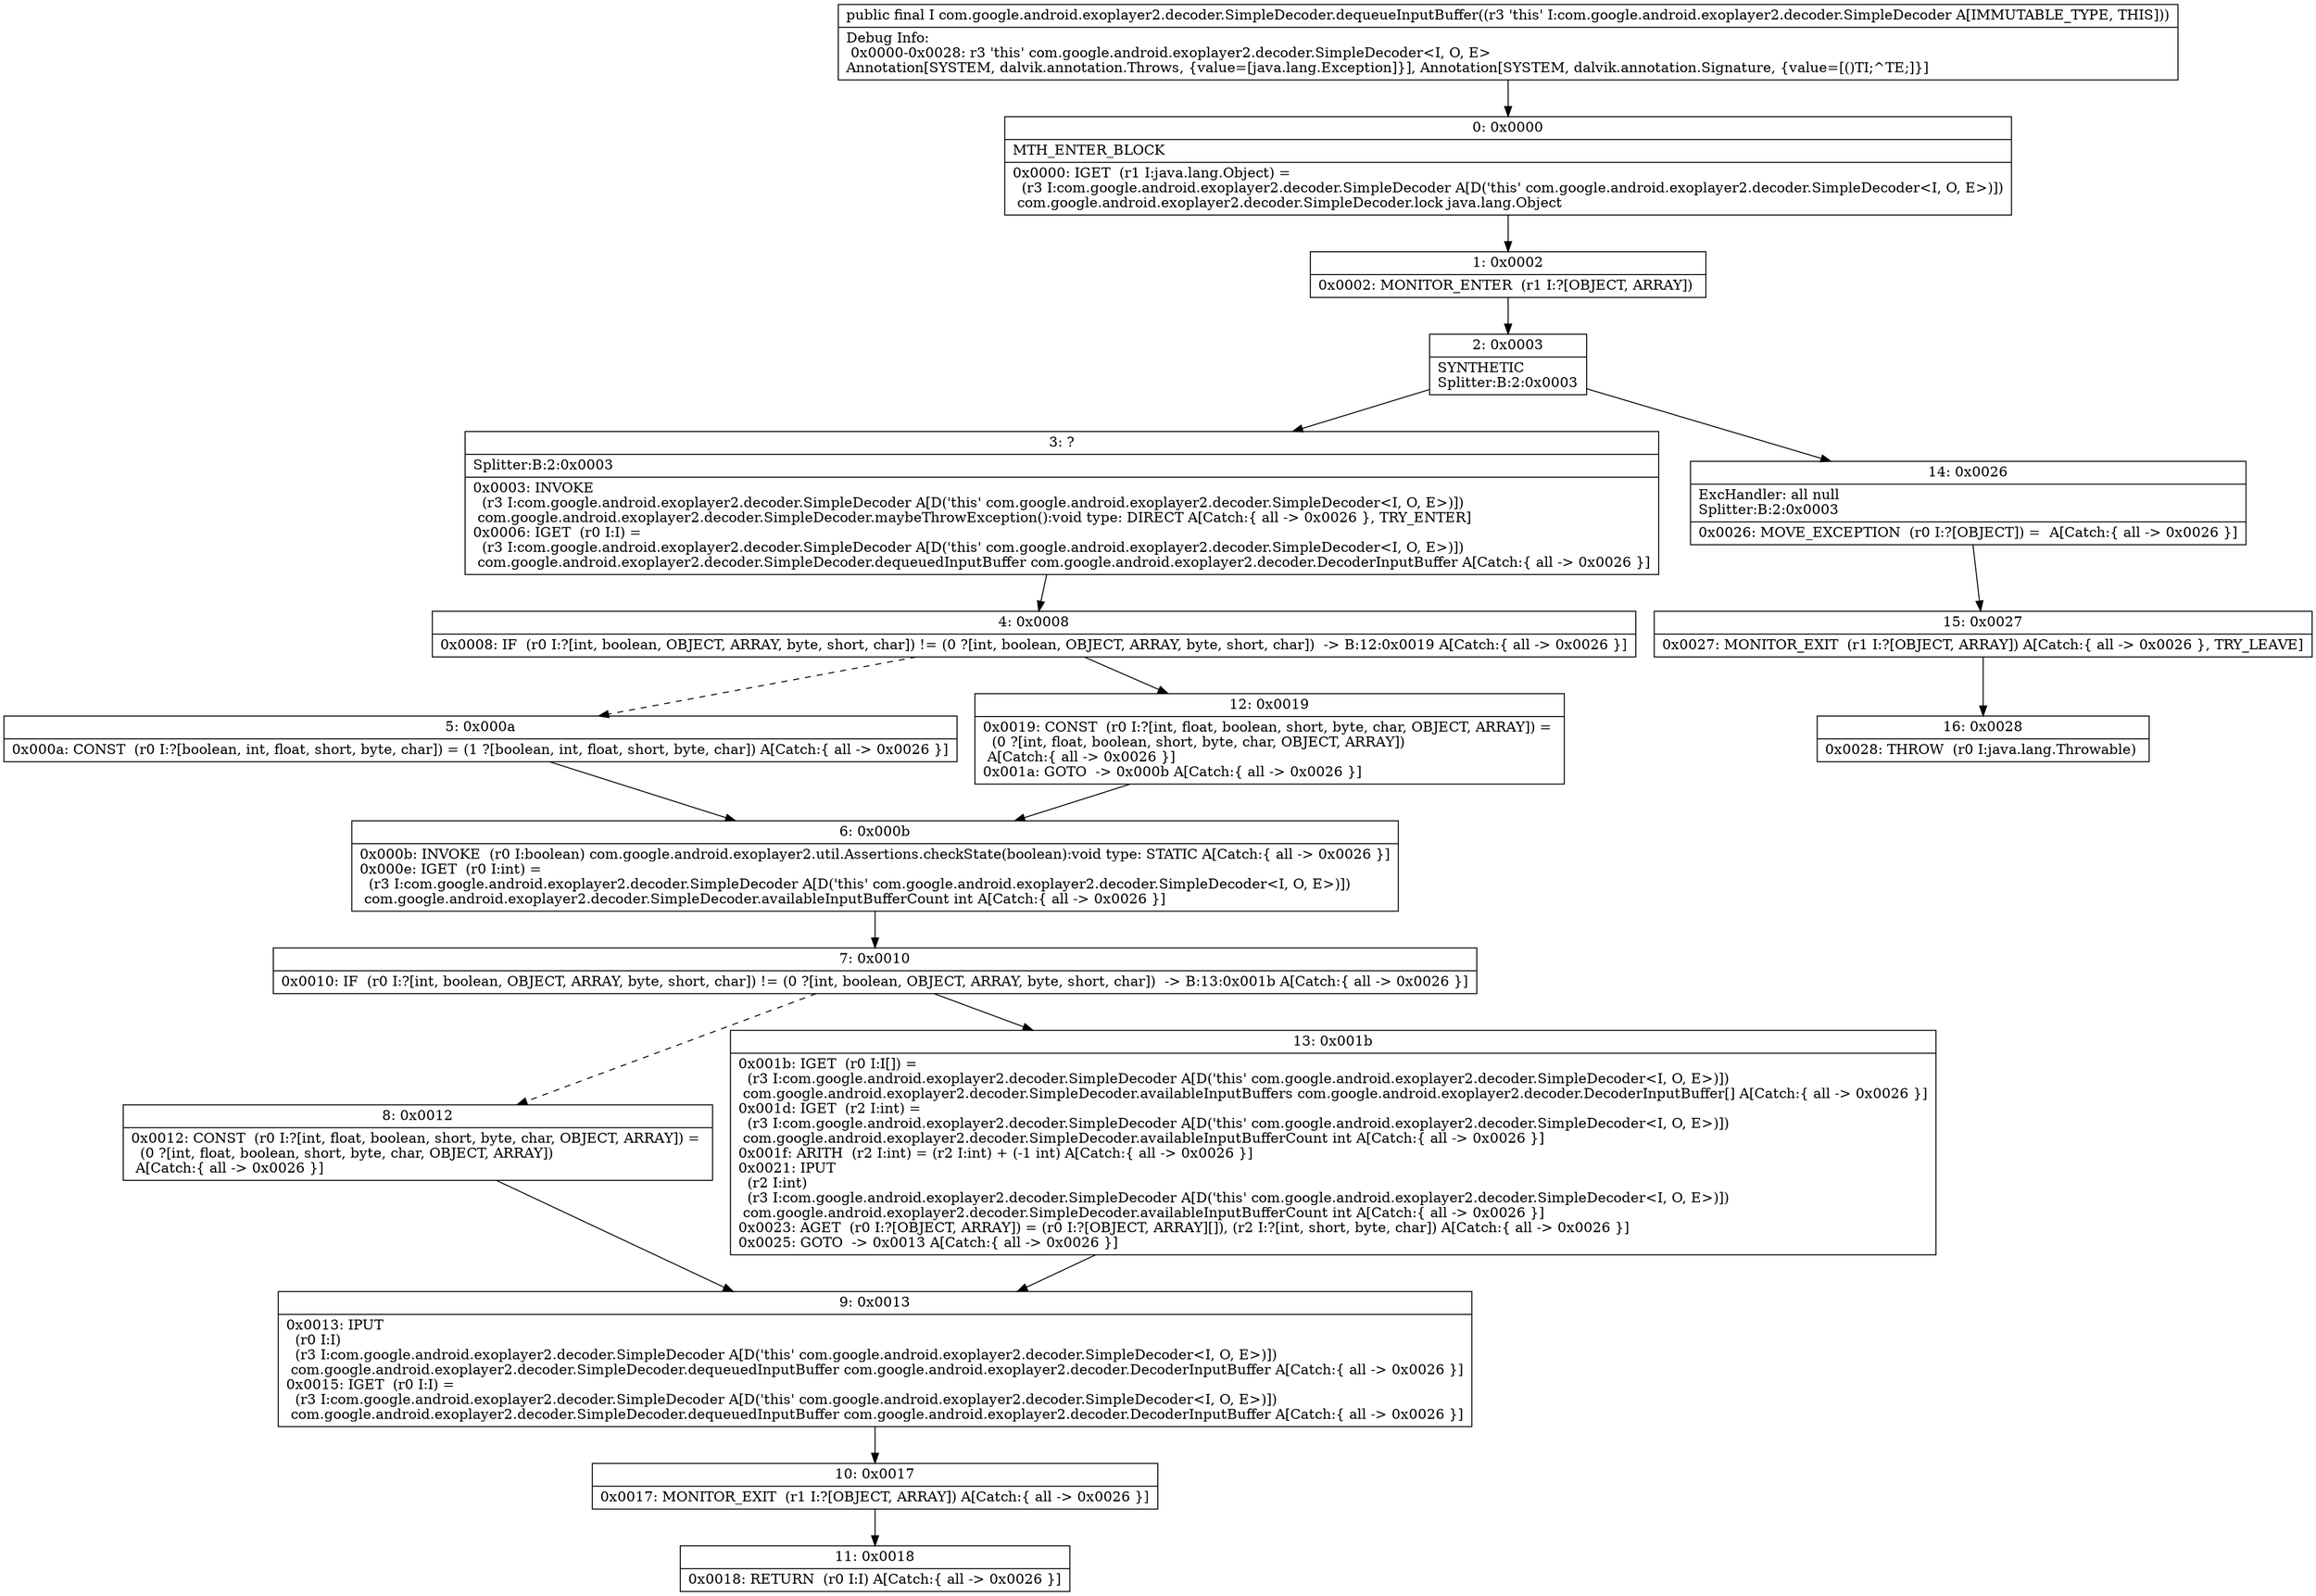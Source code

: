 digraph "CFG forcom.google.android.exoplayer2.decoder.SimpleDecoder.dequeueInputBuffer()Lcom\/google\/android\/exoplayer2\/decoder\/DecoderInputBuffer;" {
Node_0 [shape=record,label="{0\:\ 0x0000|MTH_ENTER_BLOCK\l|0x0000: IGET  (r1 I:java.lang.Object) = \l  (r3 I:com.google.android.exoplayer2.decoder.SimpleDecoder A[D('this' com.google.android.exoplayer2.decoder.SimpleDecoder\<I, O, E\>)])\l com.google.android.exoplayer2.decoder.SimpleDecoder.lock java.lang.Object \l}"];
Node_1 [shape=record,label="{1\:\ 0x0002|0x0002: MONITOR_ENTER  (r1 I:?[OBJECT, ARRAY]) \l}"];
Node_2 [shape=record,label="{2\:\ 0x0003|SYNTHETIC\lSplitter:B:2:0x0003\l}"];
Node_3 [shape=record,label="{3\:\ ?|Splitter:B:2:0x0003\l|0x0003: INVOKE  \l  (r3 I:com.google.android.exoplayer2.decoder.SimpleDecoder A[D('this' com.google.android.exoplayer2.decoder.SimpleDecoder\<I, O, E\>)])\l com.google.android.exoplayer2.decoder.SimpleDecoder.maybeThrowException():void type: DIRECT A[Catch:\{ all \-\> 0x0026 \}, TRY_ENTER]\l0x0006: IGET  (r0 I:I) = \l  (r3 I:com.google.android.exoplayer2.decoder.SimpleDecoder A[D('this' com.google.android.exoplayer2.decoder.SimpleDecoder\<I, O, E\>)])\l com.google.android.exoplayer2.decoder.SimpleDecoder.dequeuedInputBuffer com.google.android.exoplayer2.decoder.DecoderInputBuffer A[Catch:\{ all \-\> 0x0026 \}]\l}"];
Node_4 [shape=record,label="{4\:\ 0x0008|0x0008: IF  (r0 I:?[int, boolean, OBJECT, ARRAY, byte, short, char]) != (0 ?[int, boolean, OBJECT, ARRAY, byte, short, char])  \-\> B:12:0x0019 A[Catch:\{ all \-\> 0x0026 \}]\l}"];
Node_5 [shape=record,label="{5\:\ 0x000a|0x000a: CONST  (r0 I:?[boolean, int, float, short, byte, char]) = (1 ?[boolean, int, float, short, byte, char]) A[Catch:\{ all \-\> 0x0026 \}]\l}"];
Node_6 [shape=record,label="{6\:\ 0x000b|0x000b: INVOKE  (r0 I:boolean) com.google.android.exoplayer2.util.Assertions.checkState(boolean):void type: STATIC A[Catch:\{ all \-\> 0x0026 \}]\l0x000e: IGET  (r0 I:int) = \l  (r3 I:com.google.android.exoplayer2.decoder.SimpleDecoder A[D('this' com.google.android.exoplayer2.decoder.SimpleDecoder\<I, O, E\>)])\l com.google.android.exoplayer2.decoder.SimpleDecoder.availableInputBufferCount int A[Catch:\{ all \-\> 0x0026 \}]\l}"];
Node_7 [shape=record,label="{7\:\ 0x0010|0x0010: IF  (r0 I:?[int, boolean, OBJECT, ARRAY, byte, short, char]) != (0 ?[int, boolean, OBJECT, ARRAY, byte, short, char])  \-\> B:13:0x001b A[Catch:\{ all \-\> 0x0026 \}]\l}"];
Node_8 [shape=record,label="{8\:\ 0x0012|0x0012: CONST  (r0 I:?[int, float, boolean, short, byte, char, OBJECT, ARRAY]) = \l  (0 ?[int, float, boolean, short, byte, char, OBJECT, ARRAY])\l A[Catch:\{ all \-\> 0x0026 \}]\l}"];
Node_9 [shape=record,label="{9\:\ 0x0013|0x0013: IPUT  \l  (r0 I:I)\l  (r3 I:com.google.android.exoplayer2.decoder.SimpleDecoder A[D('this' com.google.android.exoplayer2.decoder.SimpleDecoder\<I, O, E\>)])\l com.google.android.exoplayer2.decoder.SimpleDecoder.dequeuedInputBuffer com.google.android.exoplayer2.decoder.DecoderInputBuffer A[Catch:\{ all \-\> 0x0026 \}]\l0x0015: IGET  (r0 I:I) = \l  (r3 I:com.google.android.exoplayer2.decoder.SimpleDecoder A[D('this' com.google.android.exoplayer2.decoder.SimpleDecoder\<I, O, E\>)])\l com.google.android.exoplayer2.decoder.SimpleDecoder.dequeuedInputBuffer com.google.android.exoplayer2.decoder.DecoderInputBuffer A[Catch:\{ all \-\> 0x0026 \}]\l}"];
Node_10 [shape=record,label="{10\:\ 0x0017|0x0017: MONITOR_EXIT  (r1 I:?[OBJECT, ARRAY]) A[Catch:\{ all \-\> 0x0026 \}]\l}"];
Node_11 [shape=record,label="{11\:\ 0x0018|0x0018: RETURN  (r0 I:I) A[Catch:\{ all \-\> 0x0026 \}]\l}"];
Node_12 [shape=record,label="{12\:\ 0x0019|0x0019: CONST  (r0 I:?[int, float, boolean, short, byte, char, OBJECT, ARRAY]) = \l  (0 ?[int, float, boolean, short, byte, char, OBJECT, ARRAY])\l A[Catch:\{ all \-\> 0x0026 \}]\l0x001a: GOTO  \-\> 0x000b A[Catch:\{ all \-\> 0x0026 \}]\l}"];
Node_13 [shape=record,label="{13\:\ 0x001b|0x001b: IGET  (r0 I:I[]) = \l  (r3 I:com.google.android.exoplayer2.decoder.SimpleDecoder A[D('this' com.google.android.exoplayer2.decoder.SimpleDecoder\<I, O, E\>)])\l com.google.android.exoplayer2.decoder.SimpleDecoder.availableInputBuffers com.google.android.exoplayer2.decoder.DecoderInputBuffer[] A[Catch:\{ all \-\> 0x0026 \}]\l0x001d: IGET  (r2 I:int) = \l  (r3 I:com.google.android.exoplayer2.decoder.SimpleDecoder A[D('this' com.google.android.exoplayer2.decoder.SimpleDecoder\<I, O, E\>)])\l com.google.android.exoplayer2.decoder.SimpleDecoder.availableInputBufferCount int A[Catch:\{ all \-\> 0x0026 \}]\l0x001f: ARITH  (r2 I:int) = (r2 I:int) + (\-1 int) A[Catch:\{ all \-\> 0x0026 \}]\l0x0021: IPUT  \l  (r2 I:int)\l  (r3 I:com.google.android.exoplayer2.decoder.SimpleDecoder A[D('this' com.google.android.exoplayer2.decoder.SimpleDecoder\<I, O, E\>)])\l com.google.android.exoplayer2.decoder.SimpleDecoder.availableInputBufferCount int A[Catch:\{ all \-\> 0x0026 \}]\l0x0023: AGET  (r0 I:?[OBJECT, ARRAY]) = (r0 I:?[OBJECT, ARRAY][]), (r2 I:?[int, short, byte, char]) A[Catch:\{ all \-\> 0x0026 \}]\l0x0025: GOTO  \-\> 0x0013 A[Catch:\{ all \-\> 0x0026 \}]\l}"];
Node_14 [shape=record,label="{14\:\ 0x0026|ExcHandler: all null\lSplitter:B:2:0x0003\l|0x0026: MOVE_EXCEPTION  (r0 I:?[OBJECT]) =  A[Catch:\{ all \-\> 0x0026 \}]\l}"];
Node_15 [shape=record,label="{15\:\ 0x0027|0x0027: MONITOR_EXIT  (r1 I:?[OBJECT, ARRAY]) A[Catch:\{ all \-\> 0x0026 \}, TRY_LEAVE]\l}"];
Node_16 [shape=record,label="{16\:\ 0x0028|0x0028: THROW  (r0 I:java.lang.Throwable) \l}"];
MethodNode[shape=record,label="{public final I com.google.android.exoplayer2.decoder.SimpleDecoder.dequeueInputBuffer((r3 'this' I:com.google.android.exoplayer2.decoder.SimpleDecoder A[IMMUTABLE_TYPE, THIS]))  | Debug Info:\l  0x0000\-0x0028: r3 'this' com.google.android.exoplayer2.decoder.SimpleDecoder\<I, O, E\>\lAnnotation[SYSTEM, dalvik.annotation.Throws, \{value=[java.lang.Exception]\}], Annotation[SYSTEM, dalvik.annotation.Signature, \{value=[()TI;^TE;]\}]\l}"];
MethodNode -> Node_0;
Node_0 -> Node_1;
Node_1 -> Node_2;
Node_2 -> Node_3;
Node_2 -> Node_14;
Node_3 -> Node_4;
Node_4 -> Node_5[style=dashed];
Node_4 -> Node_12;
Node_5 -> Node_6;
Node_6 -> Node_7;
Node_7 -> Node_8[style=dashed];
Node_7 -> Node_13;
Node_8 -> Node_9;
Node_9 -> Node_10;
Node_10 -> Node_11;
Node_12 -> Node_6;
Node_13 -> Node_9;
Node_14 -> Node_15;
Node_15 -> Node_16;
}


